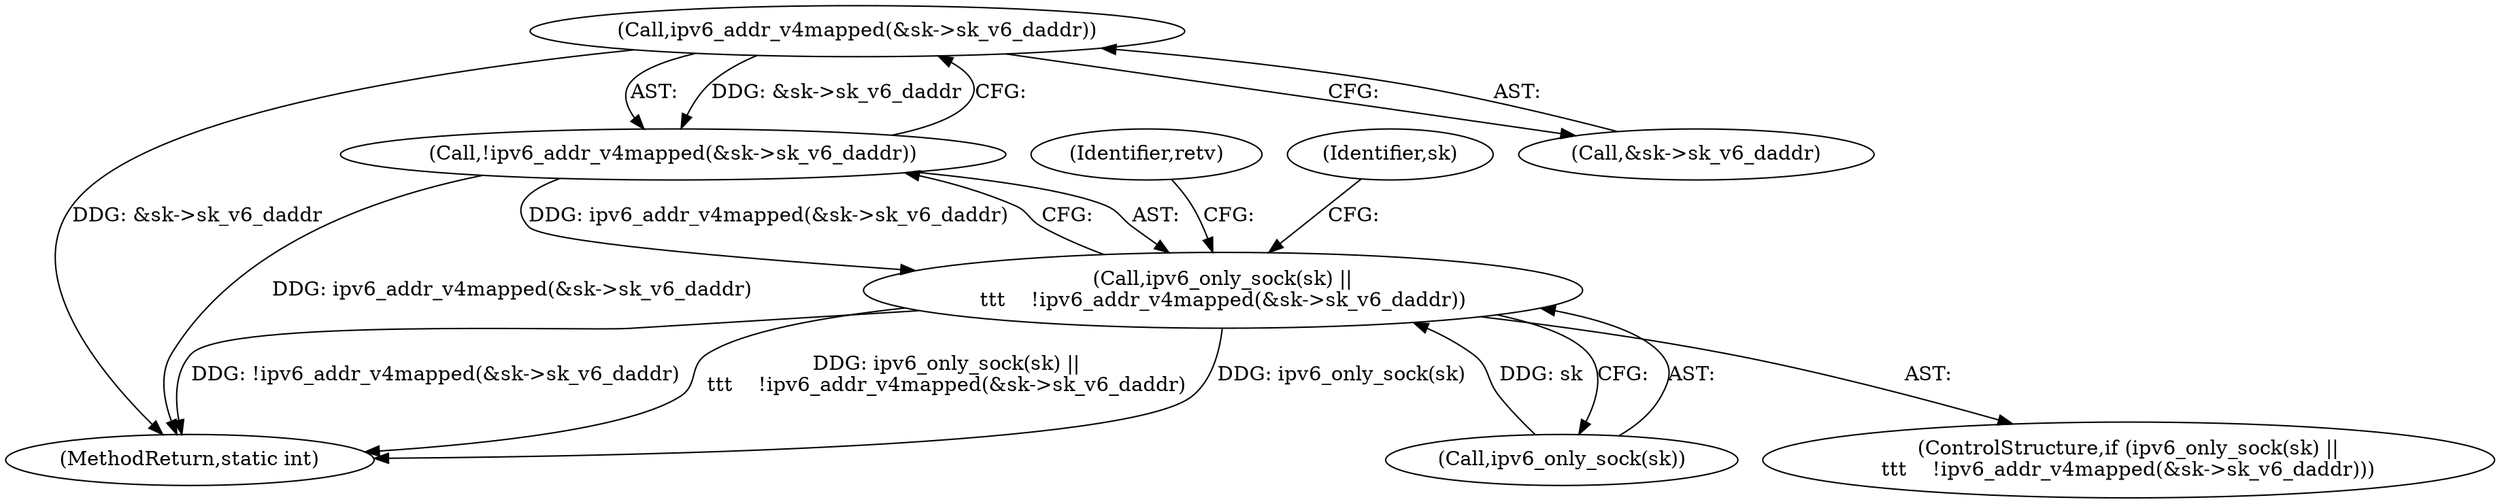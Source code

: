 digraph "0_linux_45f6fad84cc305103b28d73482b344d7f5b76f39_11@pointer" {
"1000268" [label="(Call,ipv6_addr_v4mapped(&sk->sk_v6_daddr))"];
"1000267" [label="(Call,!ipv6_addr_v4mapped(&sk->sk_v6_daddr))"];
"1000264" [label="(Call,ipv6_only_sock(sk) ||\n\t\t\t    !ipv6_addr_v4mapped(&sk->sk_v6_daddr))"];
"1000264" [label="(Call,ipv6_only_sock(sk) ||\n\t\t\t    !ipv6_addr_v4mapped(&sk->sk_v6_daddr))"];
"1000268" [label="(Call,ipv6_addr_v4mapped(&sk->sk_v6_daddr))"];
"1000265" [label="(Call,ipv6_only_sock(sk))"];
"1000263" [label="(ControlStructure,if (ipv6_only_sock(sk) ||\n\t\t\t    !ipv6_addr_v4mapped(&sk->sk_v6_daddr)))"];
"1000269" [label="(Call,&sk->sk_v6_daddr)"];
"1000275" [label="(Identifier,retv)"];
"1002065" [label="(MethodReturn,static int)"];
"1000267" [label="(Call,!ipv6_addr_v4mapped(&sk->sk_v6_daddr))"];
"1000280" [label="(Identifier,sk)"];
"1000268" -> "1000267"  [label="AST: "];
"1000268" -> "1000269"  [label="CFG: "];
"1000269" -> "1000268"  [label="AST: "];
"1000267" -> "1000268"  [label="CFG: "];
"1000268" -> "1002065"  [label="DDG: &sk->sk_v6_daddr"];
"1000268" -> "1000267"  [label="DDG: &sk->sk_v6_daddr"];
"1000267" -> "1000264"  [label="AST: "];
"1000264" -> "1000267"  [label="CFG: "];
"1000267" -> "1002065"  [label="DDG: ipv6_addr_v4mapped(&sk->sk_v6_daddr)"];
"1000267" -> "1000264"  [label="DDG: ipv6_addr_v4mapped(&sk->sk_v6_daddr)"];
"1000264" -> "1000263"  [label="AST: "];
"1000264" -> "1000265"  [label="CFG: "];
"1000265" -> "1000264"  [label="AST: "];
"1000275" -> "1000264"  [label="CFG: "];
"1000280" -> "1000264"  [label="CFG: "];
"1000264" -> "1002065"  [label="DDG: ipv6_only_sock(sk)"];
"1000264" -> "1002065"  [label="DDG: !ipv6_addr_v4mapped(&sk->sk_v6_daddr)"];
"1000264" -> "1002065"  [label="DDG: ipv6_only_sock(sk) ||\n\t\t\t    !ipv6_addr_v4mapped(&sk->sk_v6_daddr)"];
"1000265" -> "1000264"  [label="DDG: sk"];
}
